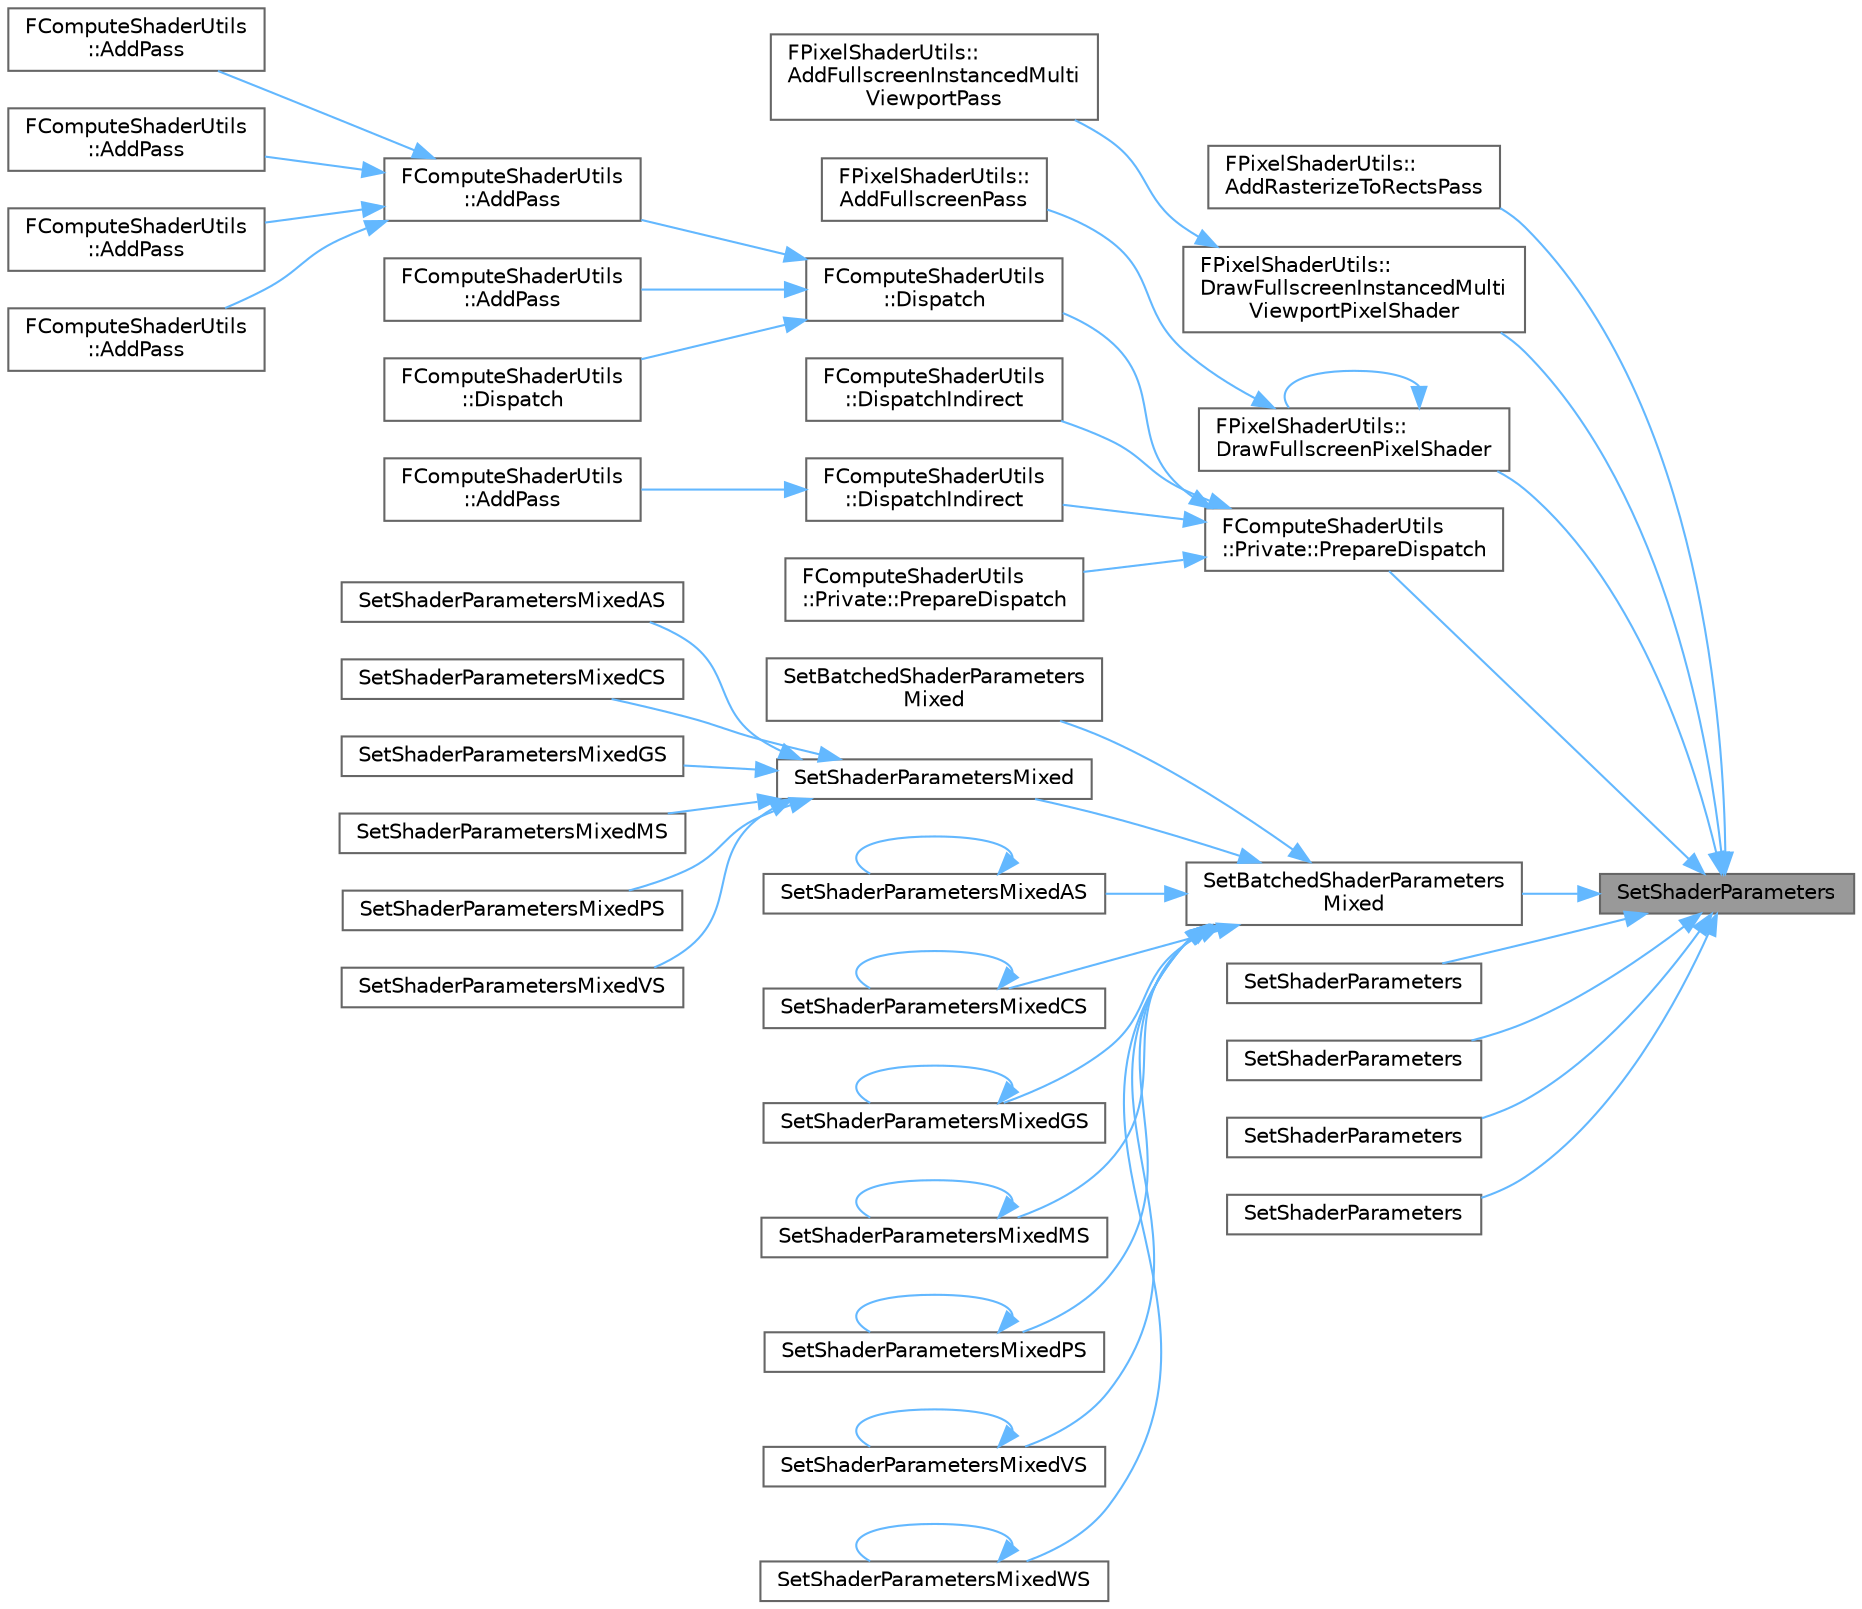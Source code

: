 digraph "SetShaderParameters"
{
 // INTERACTIVE_SVG=YES
 // LATEX_PDF_SIZE
  bgcolor="transparent";
  edge [fontname=Helvetica,fontsize=10,labelfontname=Helvetica,labelfontsize=10];
  node [fontname=Helvetica,fontsize=10,shape=box,height=0.2,width=0.4];
  rankdir="RL";
  Node1 [id="Node000001",label="SetShaderParameters",height=0.2,width=0.4,color="gray40", fillcolor="grey60", style="filled", fontcolor="black",tooltip=" "];
  Node1 -> Node2 [id="edge1_Node000001_Node000002",dir="back",color="steelblue1",style="solid",tooltip=" "];
  Node2 [id="Node000002",label="FPixelShaderUtils::\lAddRasterizeToRectsPass",height=0.2,width=0.4,color="grey40", fillcolor="white", style="filled",URL="$df/dc9/structFPixelShaderUtils.html#a89e195822f6007597c9d8327c0b38688",tooltip="Rect based pixel shader pass."];
  Node1 -> Node3 [id="edge2_Node000001_Node000003",dir="back",color="steelblue1",style="solid",tooltip=" "];
  Node3 [id="Node000003",label="FPixelShaderUtils::\lDrawFullscreenInstancedMulti\lViewportPixelShader",height=0.2,width=0.4,color="grey40", fillcolor="white", style="filled",URL="$df/dc9/structFPixelShaderUtils.html#ae245eff59157a9718a7c3419eb8945b9",tooltip="Dispatch a full screen pixel shader to rhi command list with its parameters, covering several views a..."];
  Node3 -> Node4 [id="edge3_Node000003_Node000004",dir="back",color="steelblue1",style="solid",tooltip=" "];
  Node4 [id="Node000004",label="FPixelShaderUtils::\lAddFullscreenInstancedMulti\lViewportPass",height=0.2,width=0.4,color="grey40", fillcolor="white", style="filled",URL="$df/dc9/structFPixelShaderUtils.html#a99b77ca097aeb8918c18aa5c100d4230",tooltip="Dispatch a pixel shader to render graph builder with its parameters."];
  Node1 -> Node5 [id="edge4_Node000001_Node000005",dir="back",color="steelblue1",style="solid",tooltip=" "];
  Node5 [id="Node000005",label="FPixelShaderUtils::\lDrawFullscreenPixelShader",height=0.2,width=0.4,color="grey40", fillcolor="white", style="filled",URL="$df/dc9/structFPixelShaderUtils.html#ad84d95cb0e789dd9386a2bb9bea3bfe1",tooltip="Dispatch a full screen pixel shader to rhi command list with its parameters."];
  Node5 -> Node6 [id="edge5_Node000005_Node000006",dir="back",color="steelblue1",style="solid",tooltip=" "];
  Node6 [id="Node000006",label="FPixelShaderUtils::\lAddFullscreenPass",height=0.2,width=0.4,color="grey40", fillcolor="white", style="filled",URL="$df/dc9/structFPixelShaderUtils.html#a7b82b5a86ebf4c9a0f3ab6bfc1ae6055",tooltip="Dispatch a pixel shader to render graph builder with its parameters."];
  Node5 -> Node5 [id="edge6_Node000005_Node000005",dir="back",color="steelblue1",style="solid",tooltip=" "];
  Node1 -> Node7 [id="edge7_Node000001_Node000007",dir="back",color="steelblue1",style="solid",tooltip=" "];
  Node7 [id="Node000007",label="FComputeShaderUtils\l::Private::PrepareDispatch",height=0.2,width=0.4,color="grey40", fillcolor="white", style="filled",URL="$d2/d1f/namespaceFComputeShaderUtils_1_1Private.html#a73b7f19b7b11a38a724787b6fe768923",tooltip=" "];
  Node7 -> Node8 [id="edge8_Node000007_Node000008",dir="back",color="steelblue1",style="solid",tooltip=" "];
  Node8 [id="Node000008",label="FComputeShaderUtils\l::Dispatch",height=0.2,width=0.4,color="grey40", fillcolor="white", style="filled",URL="$d3/d0e/namespaceFComputeShaderUtils.html#aa64d37c6f61bbfc28a15b24a00b48933",tooltip="Dispatch a compute shader to rhi command list with its parameters."];
  Node8 -> Node9 [id="edge9_Node000008_Node000009",dir="back",color="steelblue1",style="solid",tooltip=" "];
  Node9 [id="Node000009",label="FComputeShaderUtils\l::AddPass",height=0.2,width=0.4,color="grey40", fillcolor="white", style="filled",URL="$d3/d0e/namespaceFComputeShaderUtils.html#a9973043a0563c0a06818211757e171c8",tooltip="Dispatch a compute shader to render graph builder with its parameters."];
  Node9 -> Node10 [id="edge10_Node000009_Node000010",dir="back",color="steelblue1",style="solid",tooltip=" "];
  Node10 [id="Node000010",label="FComputeShaderUtils\l::AddPass",height=0.2,width=0.4,color="grey40", fillcolor="white", style="filled",URL="$d3/d0e/namespaceFComputeShaderUtils.html#aa5768c0565a24a529d7842749c9b11be",tooltip=" "];
  Node9 -> Node11 [id="edge11_Node000009_Node000011",dir="back",color="steelblue1",style="solid",tooltip=" "];
  Node11 [id="Node000011",label="FComputeShaderUtils\l::AddPass",height=0.2,width=0.4,color="grey40", fillcolor="white", style="filled",URL="$d3/d0e/namespaceFComputeShaderUtils.html#a10c6c67d3bcecd2b89beba223a297563",tooltip=" "];
  Node9 -> Node12 [id="edge12_Node000009_Node000012",dir="back",color="steelblue1",style="solid",tooltip=" "];
  Node12 [id="Node000012",label="FComputeShaderUtils\l::AddPass",height=0.2,width=0.4,color="grey40", fillcolor="white", style="filled",URL="$d3/d0e/namespaceFComputeShaderUtils.html#aaa59a9ee3773ba5d787e975cdd062176",tooltip=" "];
  Node9 -> Node13 [id="edge13_Node000009_Node000013",dir="back",color="steelblue1",style="solid",tooltip=" "];
  Node13 [id="Node000013",label="FComputeShaderUtils\l::AddPass",height=0.2,width=0.4,color="grey40", fillcolor="white", style="filled",URL="$d3/d0e/namespaceFComputeShaderUtils.html#a8b65a5f112fd31d9aed9d9196527f0af",tooltip=" "];
  Node8 -> Node14 [id="edge14_Node000008_Node000014",dir="back",color="steelblue1",style="solid",tooltip=" "];
  Node14 [id="Node000014",label="FComputeShaderUtils\l::AddPass",height=0.2,width=0.4,color="grey40", fillcolor="white", style="filled",URL="$d3/d0e/namespaceFComputeShaderUtils.html#a74899b6d035206a8c4ce9ab32f34f657",tooltip="Dispatch a compute shader to render graph builder with its parameters."];
  Node8 -> Node15 [id="edge15_Node000008_Node000015",dir="back",color="steelblue1",style="solid",tooltip=" "];
  Node15 [id="Node000015",label="FComputeShaderUtils\l::Dispatch",height=0.2,width=0.4,color="grey40", fillcolor="white", style="filled",URL="$d3/d0e/namespaceFComputeShaderUtils.html#ab12fe18fdc747b8707ea1865b420bff7",tooltip=" "];
  Node7 -> Node16 [id="edge16_Node000007_Node000016",dir="back",color="steelblue1",style="solid",tooltip=" "];
  Node16 [id="Node000016",label="FComputeShaderUtils\l::DispatchIndirect",height=0.2,width=0.4,color="grey40", fillcolor="white", style="filled",URL="$d3/d0e/namespaceFComputeShaderUtils.html#a9cc531beaa86ce5d4923eedf3fa0f221",tooltip="Dispatch a compute shader to rhi command list with its parameters and indirect args."];
  Node7 -> Node17 [id="edge17_Node000007_Node000017",dir="back",color="steelblue1",style="solid",tooltip=" "];
  Node17 [id="Node000017",label="FComputeShaderUtils\l::DispatchIndirect",height=0.2,width=0.4,color="grey40", fillcolor="white", style="filled",URL="$d3/d0e/namespaceFComputeShaderUtils.html#a719c5ff9ba18140bda396aa9a5e75a3c",tooltip="Indirect dispatch a compute shader to rhi command list with its parameters."];
  Node17 -> Node18 [id="edge18_Node000017_Node000018",dir="back",color="steelblue1",style="solid",tooltip=" "];
  Node18 [id="Node000018",label="FComputeShaderUtils\l::AddPass",height=0.2,width=0.4,color="grey40", fillcolor="white", style="filled",URL="$d3/d0e/namespaceFComputeShaderUtils.html#aa730edd574fe71b988d0eb92d8bfc459",tooltip="Dispatch a compute shader to render graph builder with its parameters."];
  Node7 -> Node19 [id="edge19_Node000007_Node000019",dir="back",color="steelblue1",style="solid",tooltip=" "];
  Node19 [id="Node000019",label="FComputeShaderUtils\l::Private::PrepareDispatch",height=0.2,width=0.4,color="grey40", fillcolor="white", style="filled",URL="$d2/d1f/namespaceFComputeShaderUtils_1_1Private.html#a5c57c9d37dc26b3ca5e85db9e158ac43",tooltip=" "];
  Node1 -> Node20 [id="edge20_Node000001_Node000020",dir="back",color="steelblue1",style="solid",tooltip=" "];
  Node20 [id="Node000020",label="SetBatchedShaderParameters\lMixed",height=0.2,width=0.4,color="grey40", fillcolor="white", style="filled",URL="$d9/dfb/ShaderParameterUtils_8h.html#ae8460eca779a7151eb6e33b52d059e5e",tooltip="Utility to set all legacy and non-legacy parameters for a shader. Requires the shader type to impleme..."];
  Node20 -> Node21 [id="edge21_Node000020_Node000021",dir="back",color="steelblue1",style="solid",tooltip=" "];
  Node21 [id="Node000021",label="SetBatchedShaderParameters\lMixed",height=0.2,width=0.4,color="grey40", fillcolor="white", style="filled",URL="$d9/dfb/ShaderParameterUtils_8h.html#a235c84f4f0d544759e8b175e22baf752",tooltip=" "];
  Node20 -> Node22 [id="edge22_Node000020_Node000022",dir="back",color="steelblue1",style="solid",tooltip=" "];
  Node22 [id="Node000022",label="SetShaderParametersMixed",height=0.2,width=0.4,color="grey40", fillcolor="white", style="filled",URL="$d9/dfb/ShaderParameterUtils_8h.html#a1c4b9c1838dc27dcb92087058a24bb27",tooltip="Utility to set all legacy and non-legacy parameters for a shader. Requires the shader type to impleme..."];
  Node22 -> Node23 [id="edge23_Node000022_Node000023",dir="back",color="steelblue1",style="solid",tooltip=" "];
  Node23 [id="Node000023",label="SetShaderParametersMixedAS",height=0.2,width=0.4,color="grey40", fillcolor="white", style="filled",URL="$d9/dfb/ShaderParameterUtils_8h.html#a637cb98caad25e3718fec2e2e885a44e",tooltip="Utility to set all legacy and non-legacy parameters for an Amplification shader. Requires the shader ..."];
  Node22 -> Node24 [id="edge24_Node000022_Node000024",dir="back",color="steelblue1",style="solid",tooltip=" "];
  Node24 [id="Node000024",label="SetShaderParametersMixedCS",height=0.2,width=0.4,color="grey40", fillcolor="white", style="filled",URL="$d9/dfb/ShaderParameterUtils_8h.html#aa93b63c06fda620d6a85e50b093ce598",tooltip="Utility to set all legacy and non-legacy parameters for a Compute shader. Requires the shader type to..."];
  Node22 -> Node25 [id="edge25_Node000022_Node000025",dir="back",color="steelblue1",style="solid",tooltip=" "];
  Node25 [id="Node000025",label="SetShaderParametersMixedGS",height=0.2,width=0.4,color="grey40", fillcolor="white", style="filled",URL="$d9/dfb/ShaderParameterUtils_8h.html#a50dc9dd9d5fd008d3bccdd8af52170c3",tooltip="Utility to set all legacy and non-legacy parameters for a Geometry shader. Requires the shader type t..."];
  Node22 -> Node26 [id="edge26_Node000022_Node000026",dir="back",color="steelblue1",style="solid",tooltip=" "];
  Node26 [id="Node000026",label="SetShaderParametersMixedMS",height=0.2,width=0.4,color="grey40", fillcolor="white", style="filled",URL="$d9/dfb/ShaderParameterUtils_8h.html#a6022ad1656ceb898ae0ab391a32fa156",tooltip="Utility to set all legacy and non-legacy parameters for a Mesh shader. Requires the shader type to im..."];
  Node22 -> Node27 [id="edge27_Node000022_Node000027",dir="back",color="steelblue1",style="solid",tooltip=" "];
  Node27 [id="Node000027",label="SetShaderParametersMixedPS",height=0.2,width=0.4,color="grey40", fillcolor="white", style="filled",URL="$d9/dfb/ShaderParameterUtils_8h.html#a8a3a6b39b5266152ad2fa7d5b9d6f88e",tooltip="Utility to set all legacy and non-legacy parameters for a Pixel shader. Requires the shader type to i..."];
  Node22 -> Node28 [id="edge28_Node000022_Node000028",dir="back",color="steelblue1",style="solid",tooltip=" "];
  Node28 [id="Node000028",label="SetShaderParametersMixedVS",height=0.2,width=0.4,color="grey40", fillcolor="white", style="filled",URL="$d9/dfb/ShaderParameterUtils_8h.html#a344d66d648c50af5ad1c46be373dc10f",tooltip="Utility to set all legacy and non-legacy parameters for a Vertex shader. Requires the shader type to ..."];
  Node20 -> Node29 [id="edge29_Node000020_Node000029",dir="back",color="steelblue1",style="solid",tooltip=" "];
  Node29 [id="Node000029",label="SetShaderParametersMixedAS",height=0.2,width=0.4,color="grey40", fillcolor="white", style="filled",URL="$d9/dfb/ShaderParameterUtils_8h.html#a5c56dc90b11bdd1d1cdb30eb60d60e03",tooltip="Utility to set all legacy and non-legacy parameters for an Amplification shader. Requires the shader ..."];
  Node29 -> Node29 [id="edge30_Node000029_Node000029",dir="back",color="steelblue1",style="solid",tooltip=" "];
  Node20 -> Node30 [id="edge31_Node000020_Node000030",dir="back",color="steelblue1",style="solid",tooltip=" "];
  Node30 [id="Node000030",label="SetShaderParametersMixedCS",height=0.2,width=0.4,color="grey40", fillcolor="white", style="filled",URL="$d9/dfb/ShaderParameterUtils_8h.html#a322bcb44eed619d4796af1ade6e2aebc",tooltip="Utility to set all legacy and non-legacy parameters for a Compute shader. Requires the shader type to..."];
  Node30 -> Node30 [id="edge32_Node000030_Node000030",dir="back",color="steelblue1",style="solid",tooltip=" "];
  Node20 -> Node31 [id="edge33_Node000020_Node000031",dir="back",color="steelblue1",style="solid",tooltip=" "];
  Node31 [id="Node000031",label="SetShaderParametersMixedGS",height=0.2,width=0.4,color="grey40", fillcolor="white", style="filled",URL="$d9/dfb/ShaderParameterUtils_8h.html#aedf6fe9c21f711ed4072bffd846a4e18",tooltip="Utility to set all legacy and non-legacy parameters for a Geometry shader. Requires the shader type t..."];
  Node31 -> Node31 [id="edge34_Node000031_Node000031",dir="back",color="steelblue1",style="solid",tooltip=" "];
  Node20 -> Node32 [id="edge35_Node000020_Node000032",dir="back",color="steelblue1",style="solid",tooltip=" "];
  Node32 [id="Node000032",label="SetShaderParametersMixedMS",height=0.2,width=0.4,color="grey40", fillcolor="white", style="filled",URL="$d9/dfb/ShaderParameterUtils_8h.html#af39ef2a03c9f4d2652395f49b74ee8bd",tooltip="Utility to set all legacy and non-legacy parameters for a Mesh shader. Requires the shader type to im..."];
  Node32 -> Node32 [id="edge36_Node000032_Node000032",dir="back",color="steelblue1",style="solid",tooltip=" "];
  Node20 -> Node33 [id="edge37_Node000020_Node000033",dir="back",color="steelblue1",style="solid",tooltip=" "];
  Node33 [id="Node000033",label="SetShaderParametersMixedPS",height=0.2,width=0.4,color="grey40", fillcolor="white", style="filled",URL="$d9/dfb/ShaderParameterUtils_8h.html#a0c773143cb795e88322c72d1a2898595",tooltip="Utility to set all legacy and non-legacy parameters for a Pixel shader. Requires the shader type to i..."];
  Node33 -> Node33 [id="edge38_Node000033_Node000033",dir="back",color="steelblue1",style="solid",tooltip=" "];
  Node20 -> Node34 [id="edge39_Node000020_Node000034",dir="back",color="steelblue1",style="solid",tooltip=" "];
  Node34 [id="Node000034",label="SetShaderParametersMixedVS",height=0.2,width=0.4,color="grey40", fillcolor="white", style="filled",URL="$d9/dfb/ShaderParameterUtils_8h.html#acc4c60b049b22fa7d7ead67712385aa5",tooltip="Utility to set all legacy and non-legacy parameters for a Vertex shader. Requires the shader type to ..."];
  Node34 -> Node34 [id="edge40_Node000034_Node000034",dir="back",color="steelblue1",style="solid",tooltip=" "];
  Node20 -> Node35 [id="edge41_Node000020_Node000035",dir="back",color="steelblue1",style="solid",tooltip=" "];
  Node35 [id="Node000035",label="SetShaderParametersMixedWS",height=0.2,width=0.4,color="grey40", fillcolor="white", style="filled",URL="$d9/dfb/ShaderParameterUtils_8h.html#a8c92b2fab6d22f3efaee81dfa0c37d87",tooltip="Utility to set all legacy and non-legacy parameters for a WorkGraph shader. Requires the shader type ..."];
  Node35 -> Node35 [id="edge42_Node000035_Node000035",dir="back",color="steelblue1",style="solid",tooltip=" "];
  Node1 -> Node36 [id="edge43_Node000001_Node000036",dir="back",color="steelblue1",style="solid",tooltip=" "];
  Node36 [id="Node000036",label="SetShaderParameters",height=0.2,width=0.4,color="grey40", fillcolor="white", style="filled",URL="$dc/d10/ShaderParameterStruct_8h.html#ab25345543a3ab0e009fa7ee99280427a",tooltip=" "];
  Node1 -> Node37 [id="edge44_Node000001_Node000037",dir="back",color="steelblue1",style="solid",tooltip=" "];
  Node37 [id="Node000037",label="SetShaderParameters",height=0.2,width=0.4,color="grey40", fillcolor="white", style="filled",URL="$dc/d10/ShaderParameterStruct_8h.html#a9556eba0dc7a2b605cf2bd62af2702b9",tooltip=" "];
  Node1 -> Node38 [id="edge45_Node000001_Node000038",dir="back",color="steelblue1",style="solid",tooltip=" "];
  Node38 [id="Node000038",label="SetShaderParameters",height=0.2,width=0.4,color="grey40", fillcolor="white", style="filled",URL="$dc/d10/ShaderParameterStruct_8h.html#a97ef9792b45f1b669e8151a7041e165d",tooltip=" "];
  Node1 -> Node39 [id="edge46_Node000001_Node000039",dir="back",color="steelblue1",style="solid",tooltip=" "];
  Node39 [id="Node000039",label="SetShaderParameters",height=0.2,width=0.4,color="grey40", fillcolor="white", style="filled",URL="$dc/d10/ShaderParameterStruct_8h.html#ac6f007a139a08cac0e493d238d87ee6a",tooltip=" "];
}
